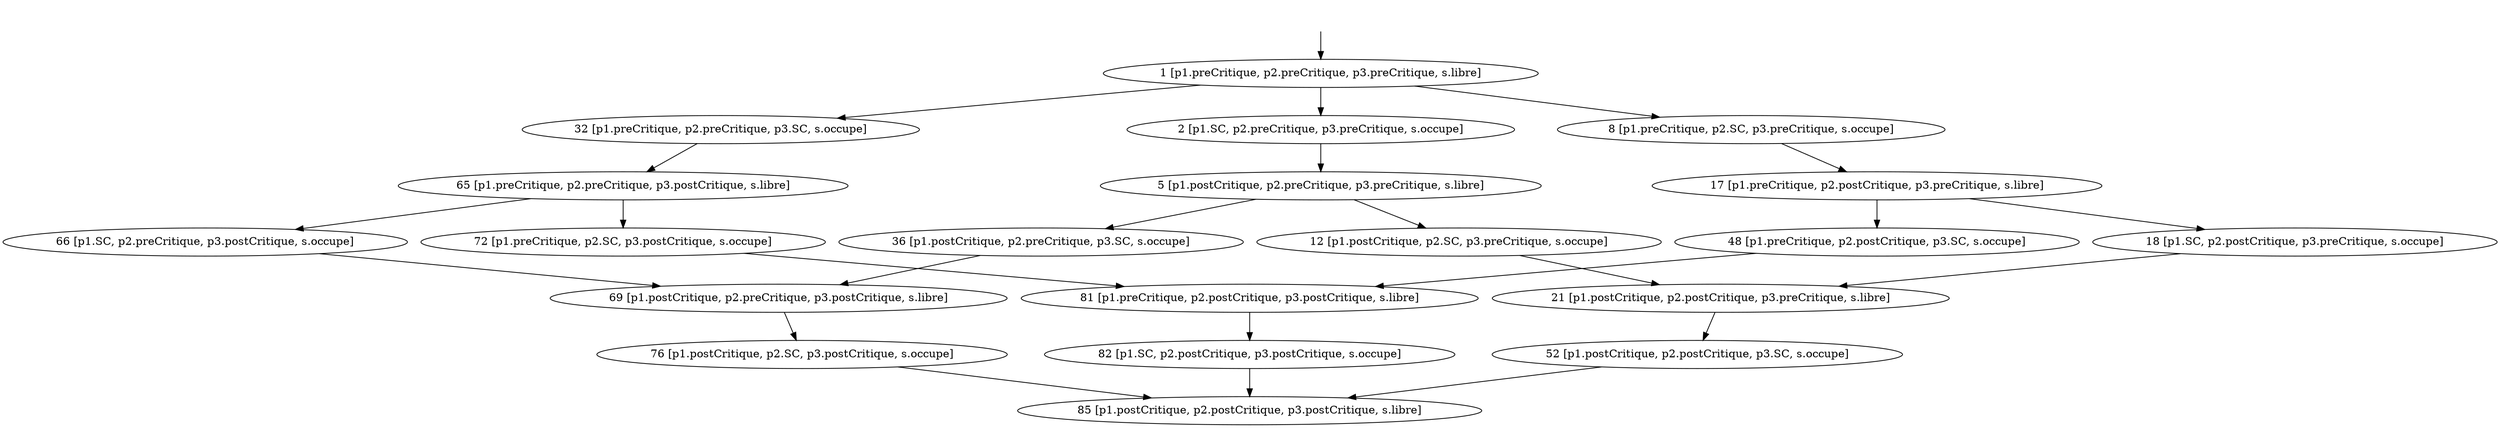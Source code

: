 digraph system {
_1[label="", shape=none ];
_1->1;
85 [label= "85 [p1.postCritique, p2.postCritique, p3.postCritique, s.libre]"];
21 [label= "21 [p1.postCritique, p2.postCritique, p3.preCritique, s.libre]"];
69 [label= "69 [p1.postCritique, p2.preCritique, p3.postCritique, s.libre]"];
5 [label= "5 [p1.postCritique, p2.preCritique, p3.preCritique, s.libre]"];
81 [label= "81 [p1.preCritique, p2.postCritique, p3.postCritique, s.libre]"];
17 [label= "17 [p1.preCritique, p2.postCritique, p3.preCritique, s.libre]"];
65 [label= "65 [p1.preCritique, p2.preCritique, p3.postCritique, s.libre]"];
1 [label= "1 [p1.preCritique, p2.preCritique, p3.preCritique, s.libre]"];
82 [label= "82 [p1.SC, p2.postCritique, p3.postCritique, s.occupe]"];
18 [label= "18 [p1.SC, p2.postCritique, p3.preCritique, s.occupe]"];
66 [label= "66 [p1.SC, p2.preCritique, p3.postCritique, s.occupe]"];
2 [label= "2 [p1.SC, p2.preCritique, p3.preCritique, s.occupe]"];
76 [label= "76 [p1.postCritique, p2.SC, p3.postCritique, s.occupe]"];
12 [label= "12 [p1.postCritique, p2.SC, p3.preCritique, s.occupe]"];
52 [label= "52 [p1.postCritique, p2.postCritique, p3.SC, s.occupe]"];
36 [label= "36 [p1.postCritique, p2.preCritique, p3.SC, s.occupe]"];
72 [label= "72 [p1.preCritique, p2.SC, p3.postCritique, s.occupe]"];
8 [label= "8 [p1.preCritique, p2.SC, p3.preCritique, s.occupe]"];
48 [label= "48 [p1.preCritique, p2.postCritique, p3.SC, s.occupe]"];
32 [label= "32 [p1.preCritique, p2.preCritique, p3.SC, s.occupe]"];
81->82 [label= ""];
17->18 [label= ""];
65->66 [label= ""];
1->2 [label= ""];
69->76 [label= ""];
5->12 [label= ""];
21->52 [label= ""];
5->36 [label= ""];
65->72 [label= ""];
1->8 [label= ""];
17->48 [label= ""];
1->32 [label= ""];
82->85 [label= ""];
18->21 [label= ""];
66->69 [label= ""];
2->5 [label= ""];
76->85 [label= ""];
12->21 [label= ""];
52->85 [label= ""];
36->69 [label= ""];
72->81 [label= ""];
8->17 [label= ""];
48->81 [label= ""];
32->65 [label= ""];
}
